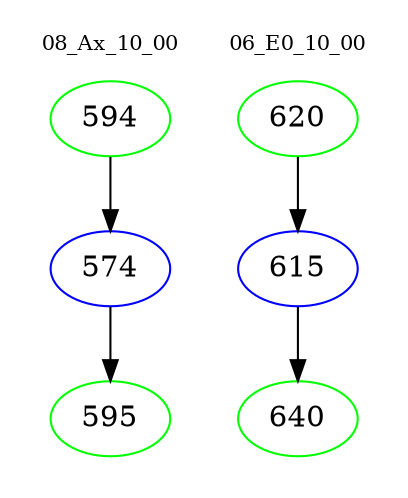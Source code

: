 digraph{
subgraph cluster_0 {
color = white
label = "08_Ax_10_00";
fontsize=10;
T0_594 [label="594", color="green"]
T0_594 -> T0_574 [color="black"]
T0_574 [label="574", color="blue"]
T0_574 -> T0_595 [color="black"]
T0_595 [label="595", color="green"]
}
subgraph cluster_1 {
color = white
label = "06_E0_10_00";
fontsize=10;
T1_620 [label="620", color="green"]
T1_620 -> T1_615 [color="black"]
T1_615 [label="615", color="blue"]
T1_615 -> T1_640 [color="black"]
T1_640 [label="640", color="green"]
}
}
